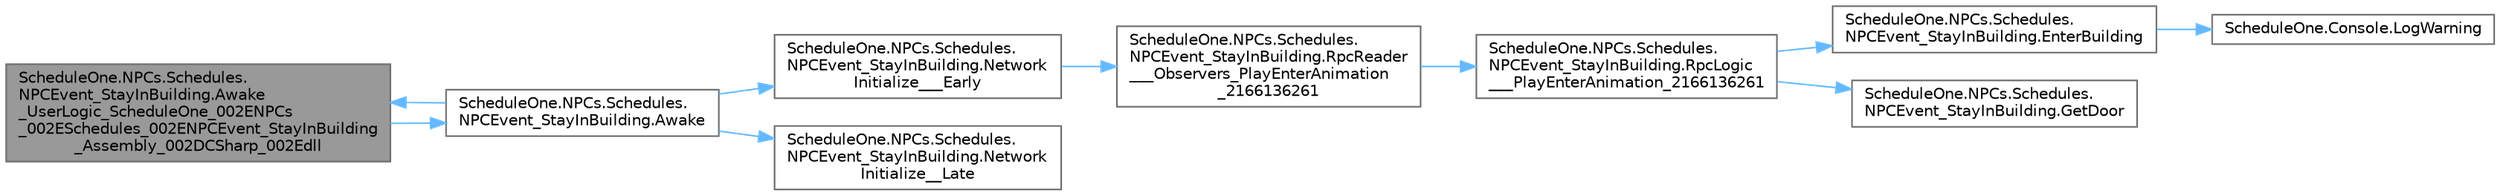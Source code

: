 digraph "ScheduleOne.NPCs.Schedules.NPCEvent_StayInBuilding.Awake_UserLogic_ScheduleOne_002ENPCs_002ESchedules_002ENPCEvent_StayInBuilding_Assembly_002DCSharp_002Edll"
{
 // LATEX_PDF_SIZE
  bgcolor="transparent";
  edge [fontname=Helvetica,fontsize=10,labelfontname=Helvetica,labelfontsize=10];
  node [fontname=Helvetica,fontsize=10,shape=box,height=0.2,width=0.4];
  rankdir="LR";
  Node1 [id="Node000001",label="ScheduleOne.NPCs.Schedules.\lNPCEvent_StayInBuilding.Awake\l_UserLogic_ScheduleOne_002ENPCs\l_002ESchedules_002ENPCEvent_StayInBuilding\l_Assembly_002DCSharp_002Edll",height=0.2,width=0.4,color="gray40", fillcolor="grey60", style="filled", fontcolor="black",tooltip=" "];
  Node1 -> Node2 [id="edge1_Node000001_Node000002",color="steelblue1",style="solid",tooltip=" "];
  Node2 [id="Node000002",label="ScheduleOne.NPCs.Schedules.\lNPCEvent_StayInBuilding.Awake",height=0.2,width=0.4,color="grey40", fillcolor="white", style="filled",URL="$class_schedule_one_1_1_n_p_cs_1_1_schedules_1_1_n_p_c_event___stay_in_building.html#abd559a69c593824d4343f63e87a74fb9",tooltip=" "];
  Node2 -> Node1 [id="edge2_Node000002_Node000001",color="steelblue1",style="solid",tooltip=" "];
  Node2 -> Node3 [id="edge3_Node000002_Node000003",color="steelblue1",style="solid",tooltip=" "];
  Node3 [id="Node000003",label="ScheduleOne.NPCs.Schedules.\lNPCEvent_StayInBuilding.Network\lInitialize___Early",height=0.2,width=0.4,color="grey40", fillcolor="white", style="filled",URL="$class_schedule_one_1_1_n_p_cs_1_1_schedules_1_1_n_p_c_event___stay_in_building.html#a9455dfa2f75803abca982a33d706c047",tooltip=" "];
  Node3 -> Node4 [id="edge4_Node000003_Node000004",color="steelblue1",style="solid",tooltip=" "];
  Node4 [id="Node000004",label="ScheduleOne.NPCs.Schedules.\lNPCEvent_StayInBuilding.RpcReader\l___Observers_PlayEnterAnimation\l_2166136261",height=0.2,width=0.4,color="grey40", fillcolor="white", style="filled",URL="$class_schedule_one_1_1_n_p_cs_1_1_schedules_1_1_n_p_c_event___stay_in_building.html#abaf092653938fa6ff9ea277fd940f547",tooltip=" "];
  Node4 -> Node5 [id="edge5_Node000004_Node000005",color="steelblue1",style="solid",tooltip=" "];
  Node5 [id="Node000005",label="ScheduleOne.NPCs.Schedules.\lNPCEvent_StayInBuilding.RpcLogic\l___PlayEnterAnimation_2166136261",height=0.2,width=0.4,color="grey40", fillcolor="white", style="filled",URL="$class_schedule_one_1_1_n_p_cs_1_1_schedules_1_1_n_p_c_event___stay_in_building.html#a9111a0709896f4b3423a4f18d87d39d6",tooltip=" "];
  Node5 -> Node6 [id="edge6_Node000005_Node000006",color="steelblue1",style="solid",tooltip=" "];
  Node6 [id="Node000006",label="ScheduleOne.NPCs.Schedules.\lNPCEvent_StayInBuilding.EnterBuilding",height=0.2,width=0.4,color="grey40", fillcolor="white", style="filled",URL="$class_schedule_one_1_1_n_p_cs_1_1_schedules_1_1_n_p_c_event___stay_in_building.html#a47010ae86bd1198d3bcd6c92fa21aa59",tooltip=" "];
  Node6 -> Node7 [id="edge7_Node000006_Node000007",color="steelblue1",style="solid",tooltip=" "];
  Node7 [id="Node000007",label="ScheduleOne.Console.LogWarning",height=0.2,width=0.4,color="grey40", fillcolor="white", style="filled",URL="$class_schedule_one_1_1_console.html#a4af4a471d16b1029b44a8121bf41d45c",tooltip=" "];
  Node5 -> Node8 [id="edge8_Node000005_Node000008",color="steelblue1",style="solid",tooltip=" "];
  Node8 [id="Node000008",label="ScheduleOne.NPCs.Schedules.\lNPCEvent_StayInBuilding.GetDoor",height=0.2,width=0.4,color="grey40", fillcolor="white", style="filled",URL="$class_schedule_one_1_1_n_p_cs_1_1_schedules_1_1_n_p_c_event___stay_in_building.html#a62fca1b42e4fc782c048eff1680f11e4",tooltip=" "];
  Node2 -> Node9 [id="edge9_Node000002_Node000009",color="steelblue1",style="solid",tooltip=" "];
  Node9 [id="Node000009",label="ScheduleOne.NPCs.Schedules.\lNPCEvent_StayInBuilding.Network\lInitialize__Late",height=0.2,width=0.4,color="grey40", fillcolor="white", style="filled",URL="$class_schedule_one_1_1_n_p_cs_1_1_schedules_1_1_n_p_c_event___stay_in_building.html#acda7bbe9e0fe8832ac18a3225e60998a",tooltip=" "];
}

